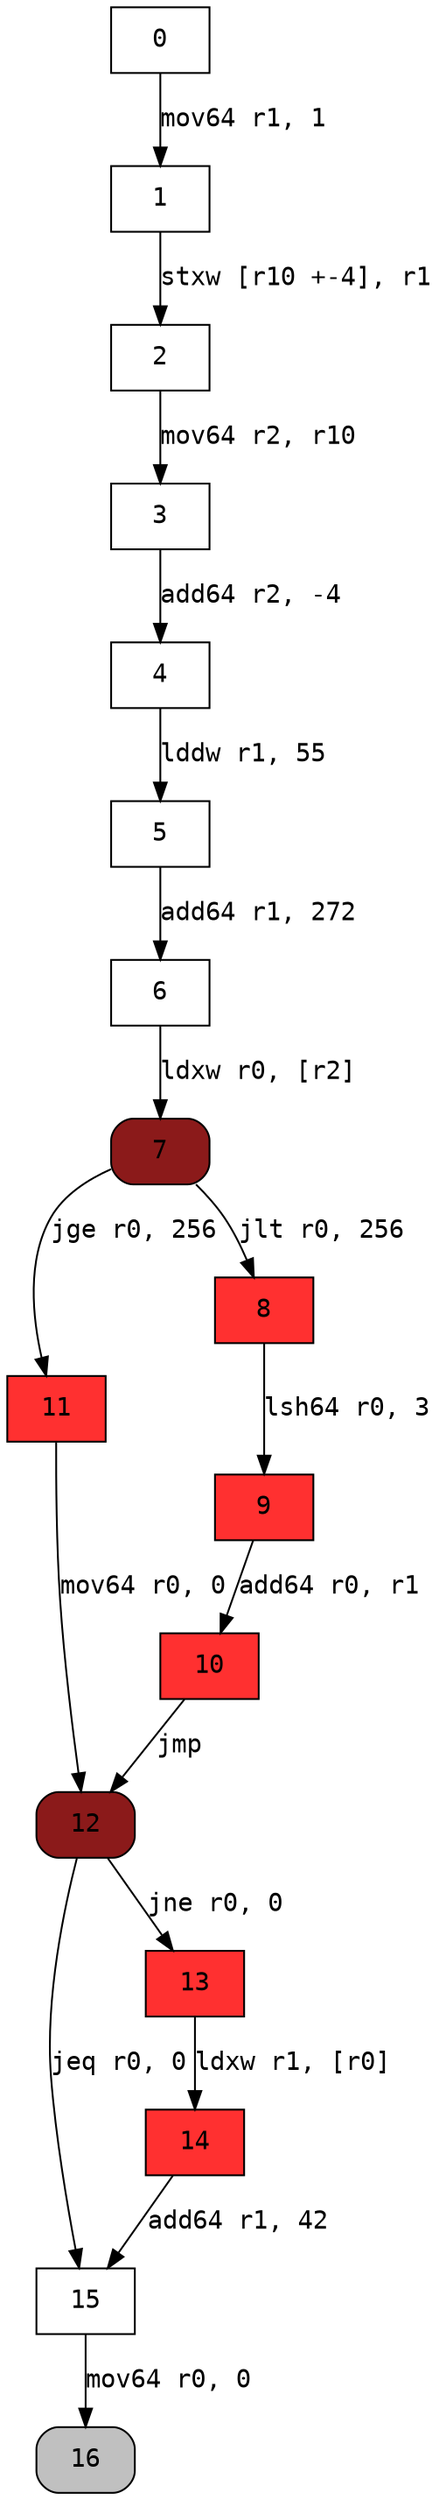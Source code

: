 digraph cfg { 
node [fontname="monospace"];
node [shape=box];
edge [fontname="monospace"];
  0 -> 1 [label="mov64 r1, 1"];
  1 -> 2 [label="stxw [r10 +-4], r1"];
  2 -> 3 [label="mov64 r2, r10"];
  3 -> 4 [label="add64 r2, -4"];
  4 -> 5 [label="lddw r1, 55"];
  5 -> 6 [label="add64 r1, 272"];
  6 -> 7 [label="ldxw r0, [r2]"];
  7 -> 11 [label="jge r0, 256"];
  7 -> 8 [label="jlt r0, 256"];
  8 -> 9 [label="lsh64 r0, 3"];
  9 -> 10 [label="add64 r0, r1"];
  10 -> 12 [label="jmp"];
  11 -> 12 [label="mov64 r0, 0"];
  12 -> 15 [label="jeq r0, 0"];
  12 -> 13 [label="jne r0, 0"];
  13 -> 14 [label="ldxw r1, [r0]"];
  14 -> 15 [label="add64 r1, 42"];
  15 -> 16 [label="mov64 r0, 0"];
7 [style="rounded,filled",fillcolor=firebrick4];
8 [style=filled,fillcolor=firebrick1];
9 [style=filled,fillcolor=firebrick1];
10 [style=filled,fillcolor=firebrick1];
11 [style=filled,fillcolor=firebrick1];
12 [style="rounded,filled",fillcolor=firebrick4];
13 [style=filled,fillcolor=firebrick1];
14 [style=filled,fillcolor=firebrick1];
16 [style="rounded,filled",fillcolor=grey];
}